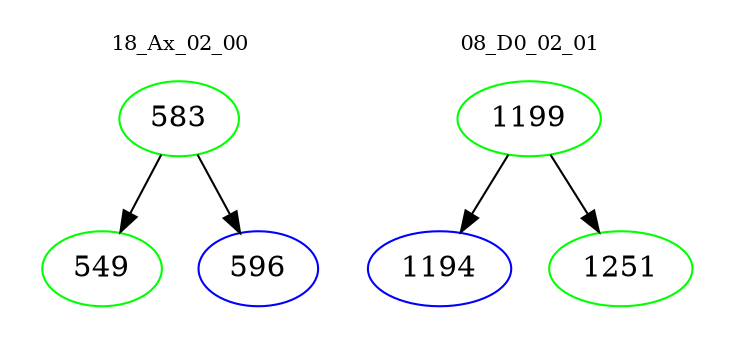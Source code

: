 digraph{
subgraph cluster_0 {
color = white
label = "18_Ax_02_00";
fontsize=10;
T0_583 [label="583", color="green"]
T0_583 -> T0_549 [color="black"]
T0_549 [label="549", color="green"]
T0_583 -> T0_596 [color="black"]
T0_596 [label="596", color="blue"]
}
subgraph cluster_1 {
color = white
label = "08_D0_02_01";
fontsize=10;
T1_1199 [label="1199", color="green"]
T1_1199 -> T1_1194 [color="black"]
T1_1194 [label="1194", color="blue"]
T1_1199 -> T1_1251 [color="black"]
T1_1251 [label="1251", color="green"]
}
}
